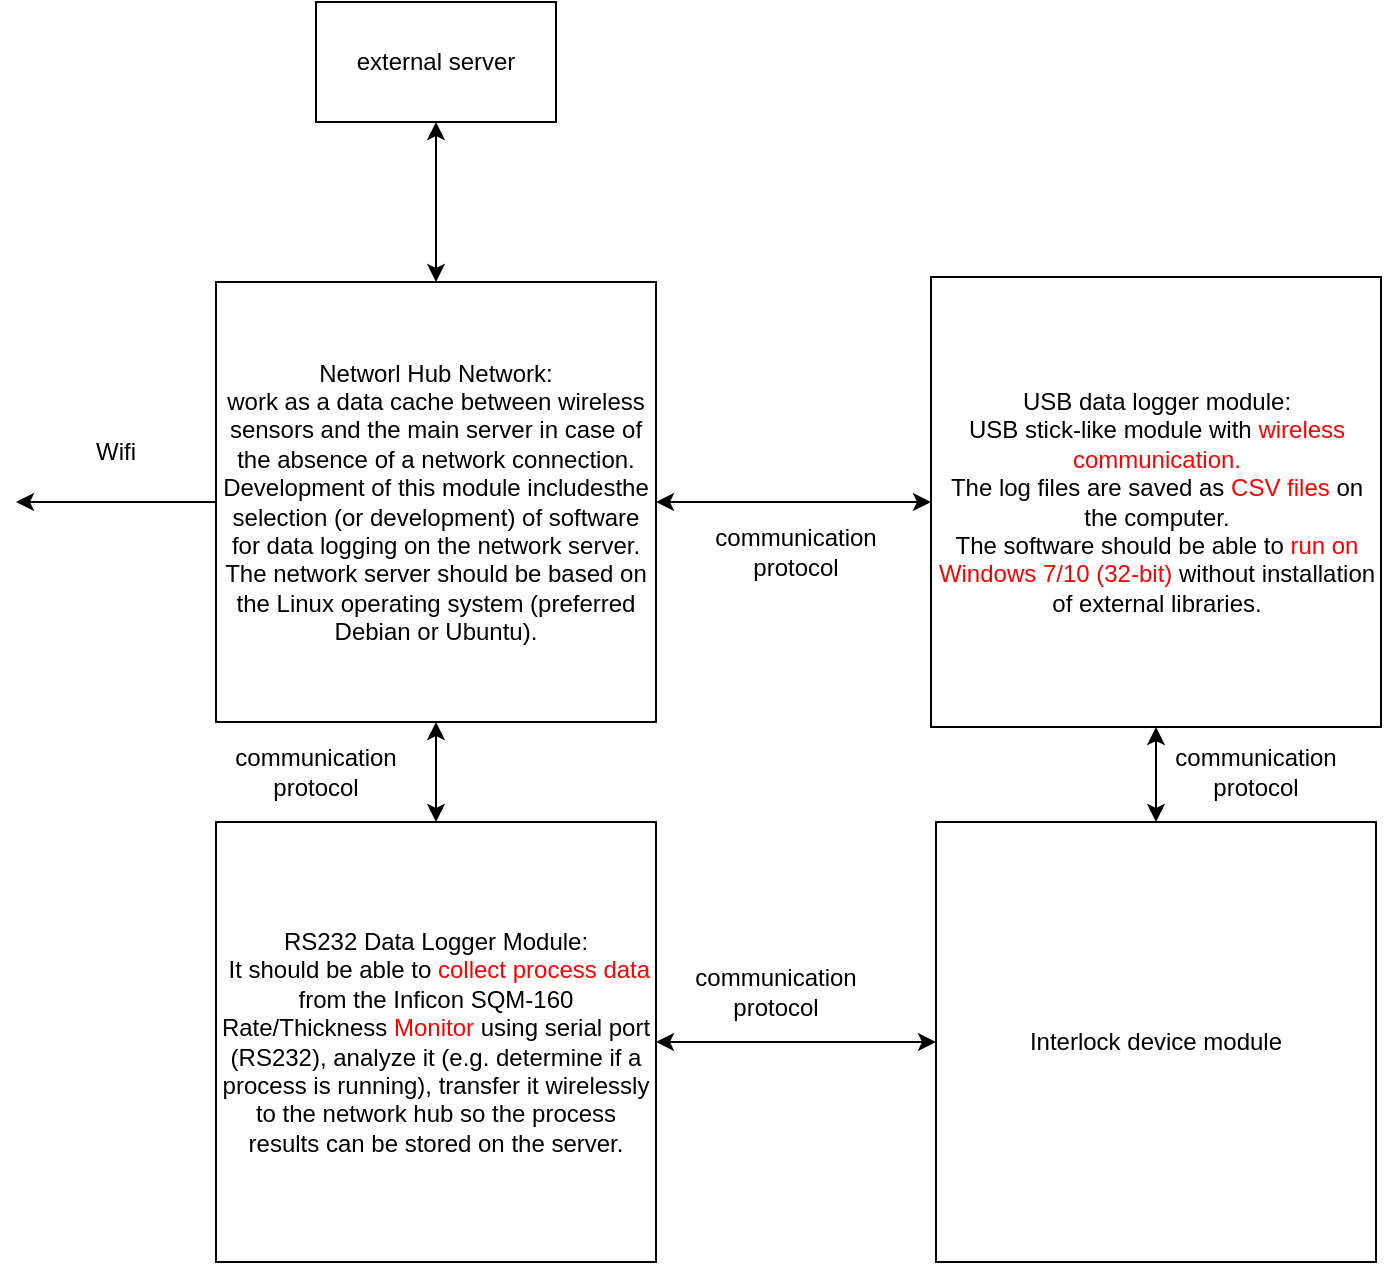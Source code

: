 <mxfile version="21.3.4" type="github">
  <diagram name="Page-1" id="i0baQxqrL5qXL9_FakRs">
    <mxGraphModel dx="774" dy="518" grid="1" gridSize="10" guides="1" tooltips="1" connect="1" arrows="1" fold="1" page="1" pageScale="1" pageWidth="827" pageHeight="1169" math="0" shadow="0">
      <root>
        <mxCell id="0" />
        <mxCell id="1" parent="0" />
        <mxCell id="rAxHHWuDPZSttXdw2epP-9" style="edgeStyle=orthogonalEdgeStyle;rounded=0;orthogonalLoop=1;jettySize=auto;html=1;" edge="1" parent="1" source="rAxHHWuDPZSttXdw2epP-1">
          <mxGeometry relative="1" as="geometry">
            <mxPoint x="80" y="280" as="targetPoint" />
          </mxGeometry>
        </mxCell>
        <mxCell id="rAxHHWuDPZSttXdw2epP-1" value="Networl Hub Network:&lt;br&gt;work as a data cache between wireless sensors and the main server in case of the absence of a network connection. Development of this module includesthe selection (or development) of software for data logging on the network server. The network server should be based on the Linux operating system (preferred Debian or Ubuntu).&lt;br&gt;" style="whiteSpace=wrap;html=1;aspect=fixed;" vertex="1" parent="1">
          <mxGeometry x="180" y="170" width="220" height="220" as="geometry" />
        </mxCell>
        <mxCell id="rAxHHWuDPZSttXdw2epP-2" value="USB data logger module:&lt;br&gt;USB stick-like module with &lt;font color=&quot;#ff0000&quot;&gt;wireless communication. &lt;br&gt;&lt;/font&gt;The log files are saved as&lt;font color=&quot;#ff0000&quot;&gt; CSV files &lt;/font&gt;on the computer. &lt;br&gt;The software should be able to &lt;font color=&quot;#ff0000&quot;&gt;run on Windows 7/10 (32-bit) &lt;/font&gt;without installation of external libraries." style="whiteSpace=wrap;html=1;aspect=fixed;" vertex="1" parent="1">
          <mxGeometry x="537.5" y="167.5" width="225" height="225" as="geometry" />
        </mxCell>
        <mxCell id="rAxHHWuDPZSttXdw2epP-3" value="RS232 Data Logger Module:&lt;br&gt;&amp;nbsp;It should be able to &lt;font color=&quot;#ff0000&quot;&gt;collect process data&lt;/font&gt; from the Inficon SQM-160 Rate/Thickness&lt;font color=&quot;#ff0000&quot;&gt; Monitor&lt;/font&gt; using serial port (RS232), analyze it (e.g. determine if a process is running), transfer it wirelessly to the network hub so the process results can be stored on the server." style="whiteSpace=wrap;html=1;aspect=fixed;" vertex="1" parent="1">
          <mxGeometry x="180" y="440" width="220" height="220" as="geometry" />
        </mxCell>
        <mxCell id="rAxHHWuDPZSttXdw2epP-4" value="Interlock device module" style="whiteSpace=wrap;html=1;aspect=fixed;" vertex="1" parent="1">
          <mxGeometry x="540" y="440" width="220" height="220" as="geometry" />
        </mxCell>
        <mxCell id="rAxHHWuDPZSttXdw2epP-5" value="external server" style="rounded=0;whiteSpace=wrap;html=1;" vertex="1" parent="1">
          <mxGeometry x="230" y="30" width="120" height="60" as="geometry" />
        </mxCell>
        <mxCell id="rAxHHWuDPZSttXdw2epP-8" value="" style="endArrow=classic;startArrow=classic;html=1;rounded=0;entryX=0.5;entryY=1;entryDx=0;entryDy=0;exitX=0.5;exitY=0;exitDx=0;exitDy=0;" edge="1" parent="1" source="rAxHHWuDPZSttXdw2epP-1" target="rAxHHWuDPZSttXdw2epP-5">
          <mxGeometry width="50" height="50" relative="1" as="geometry">
            <mxPoint x="210" y="220" as="sourcePoint" />
            <mxPoint x="260" y="170" as="targetPoint" />
          </mxGeometry>
        </mxCell>
        <mxCell id="rAxHHWuDPZSttXdw2epP-10" value="Wifi" style="text;html=1;strokeColor=none;fillColor=none;align=center;verticalAlign=middle;whiteSpace=wrap;rounded=0;" vertex="1" parent="1">
          <mxGeometry x="100" y="240" width="60" height="30" as="geometry" />
        </mxCell>
        <mxCell id="rAxHHWuDPZSttXdw2epP-12" value="" style="endArrow=classic;startArrow=classic;html=1;rounded=0;entryX=0;entryY=0.5;entryDx=0;entryDy=0;exitX=1;exitY=0.5;exitDx=0;exitDy=0;" edge="1" parent="1" source="rAxHHWuDPZSttXdw2epP-1" target="rAxHHWuDPZSttXdw2epP-2">
          <mxGeometry width="50" height="50" relative="1" as="geometry">
            <mxPoint x="370" y="380" as="sourcePoint" />
            <mxPoint x="420" y="330" as="targetPoint" />
          </mxGeometry>
        </mxCell>
        <mxCell id="rAxHHWuDPZSttXdw2epP-13" value="" style="endArrow=classic;startArrow=classic;html=1;rounded=0;entryX=0.5;entryY=1;entryDx=0;entryDy=0;exitX=0.5;exitY=0;exitDx=0;exitDy=0;" edge="1" parent="1" source="rAxHHWuDPZSttXdw2epP-3" target="rAxHHWuDPZSttXdw2epP-1">
          <mxGeometry width="50" height="50" relative="1" as="geometry">
            <mxPoint x="370" y="380" as="sourcePoint" />
            <mxPoint x="420" y="330" as="targetPoint" />
          </mxGeometry>
        </mxCell>
        <mxCell id="rAxHHWuDPZSttXdw2epP-14" value="" style="endArrow=classic;startArrow=classic;html=1;rounded=0;exitX=0.5;exitY=0;exitDx=0;exitDy=0;entryX=0.5;entryY=1;entryDx=0;entryDy=0;" edge="1" parent="1" source="rAxHHWuDPZSttXdw2epP-4" target="rAxHHWuDPZSttXdw2epP-2">
          <mxGeometry width="50" height="50" relative="1" as="geometry">
            <mxPoint x="370" y="380" as="sourcePoint" />
            <mxPoint x="420" y="330" as="targetPoint" />
          </mxGeometry>
        </mxCell>
        <mxCell id="rAxHHWuDPZSttXdw2epP-15" value="" style="endArrow=classic;startArrow=classic;html=1;rounded=0;entryX=0;entryY=0.5;entryDx=0;entryDy=0;exitX=1;exitY=0.5;exitDx=0;exitDy=0;" edge="1" parent="1" source="rAxHHWuDPZSttXdw2epP-3" target="rAxHHWuDPZSttXdw2epP-4">
          <mxGeometry width="50" height="50" relative="1" as="geometry">
            <mxPoint x="370" y="380" as="sourcePoint" />
            <mxPoint x="420" y="330" as="targetPoint" />
          </mxGeometry>
        </mxCell>
        <mxCell id="rAxHHWuDPZSttXdw2epP-16" value="communication protocol" style="text;html=1;strokeColor=none;fillColor=none;align=center;verticalAlign=middle;whiteSpace=wrap;rounded=0;" vertex="1" parent="1">
          <mxGeometry x="430" y="510" width="60" height="30" as="geometry" />
        </mxCell>
        <mxCell id="rAxHHWuDPZSttXdw2epP-17" value="communication protocol" style="text;html=1;strokeColor=none;fillColor=none;align=center;verticalAlign=middle;whiteSpace=wrap;rounded=0;" vertex="1" parent="1">
          <mxGeometry x="200" y="400" width="60" height="30" as="geometry" />
        </mxCell>
        <mxCell id="rAxHHWuDPZSttXdw2epP-18" value="communication protocol" style="text;html=1;strokeColor=none;fillColor=none;align=center;verticalAlign=middle;whiteSpace=wrap;rounded=0;" vertex="1" parent="1">
          <mxGeometry x="670" y="400" width="60" height="30" as="geometry" />
        </mxCell>
        <mxCell id="rAxHHWuDPZSttXdw2epP-19" value="communication protocol" style="text;html=1;strokeColor=none;fillColor=none;align=center;verticalAlign=middle;whiteSpace=wrap;rounded=0;" vertex="1" parent="1">
          <mxGeometry x="440" y="290" width="60" height="30" as="geometry" />
        </mxCell>
      </root>
    </mxGraphModel>
  </diagram>
</mxfile>
